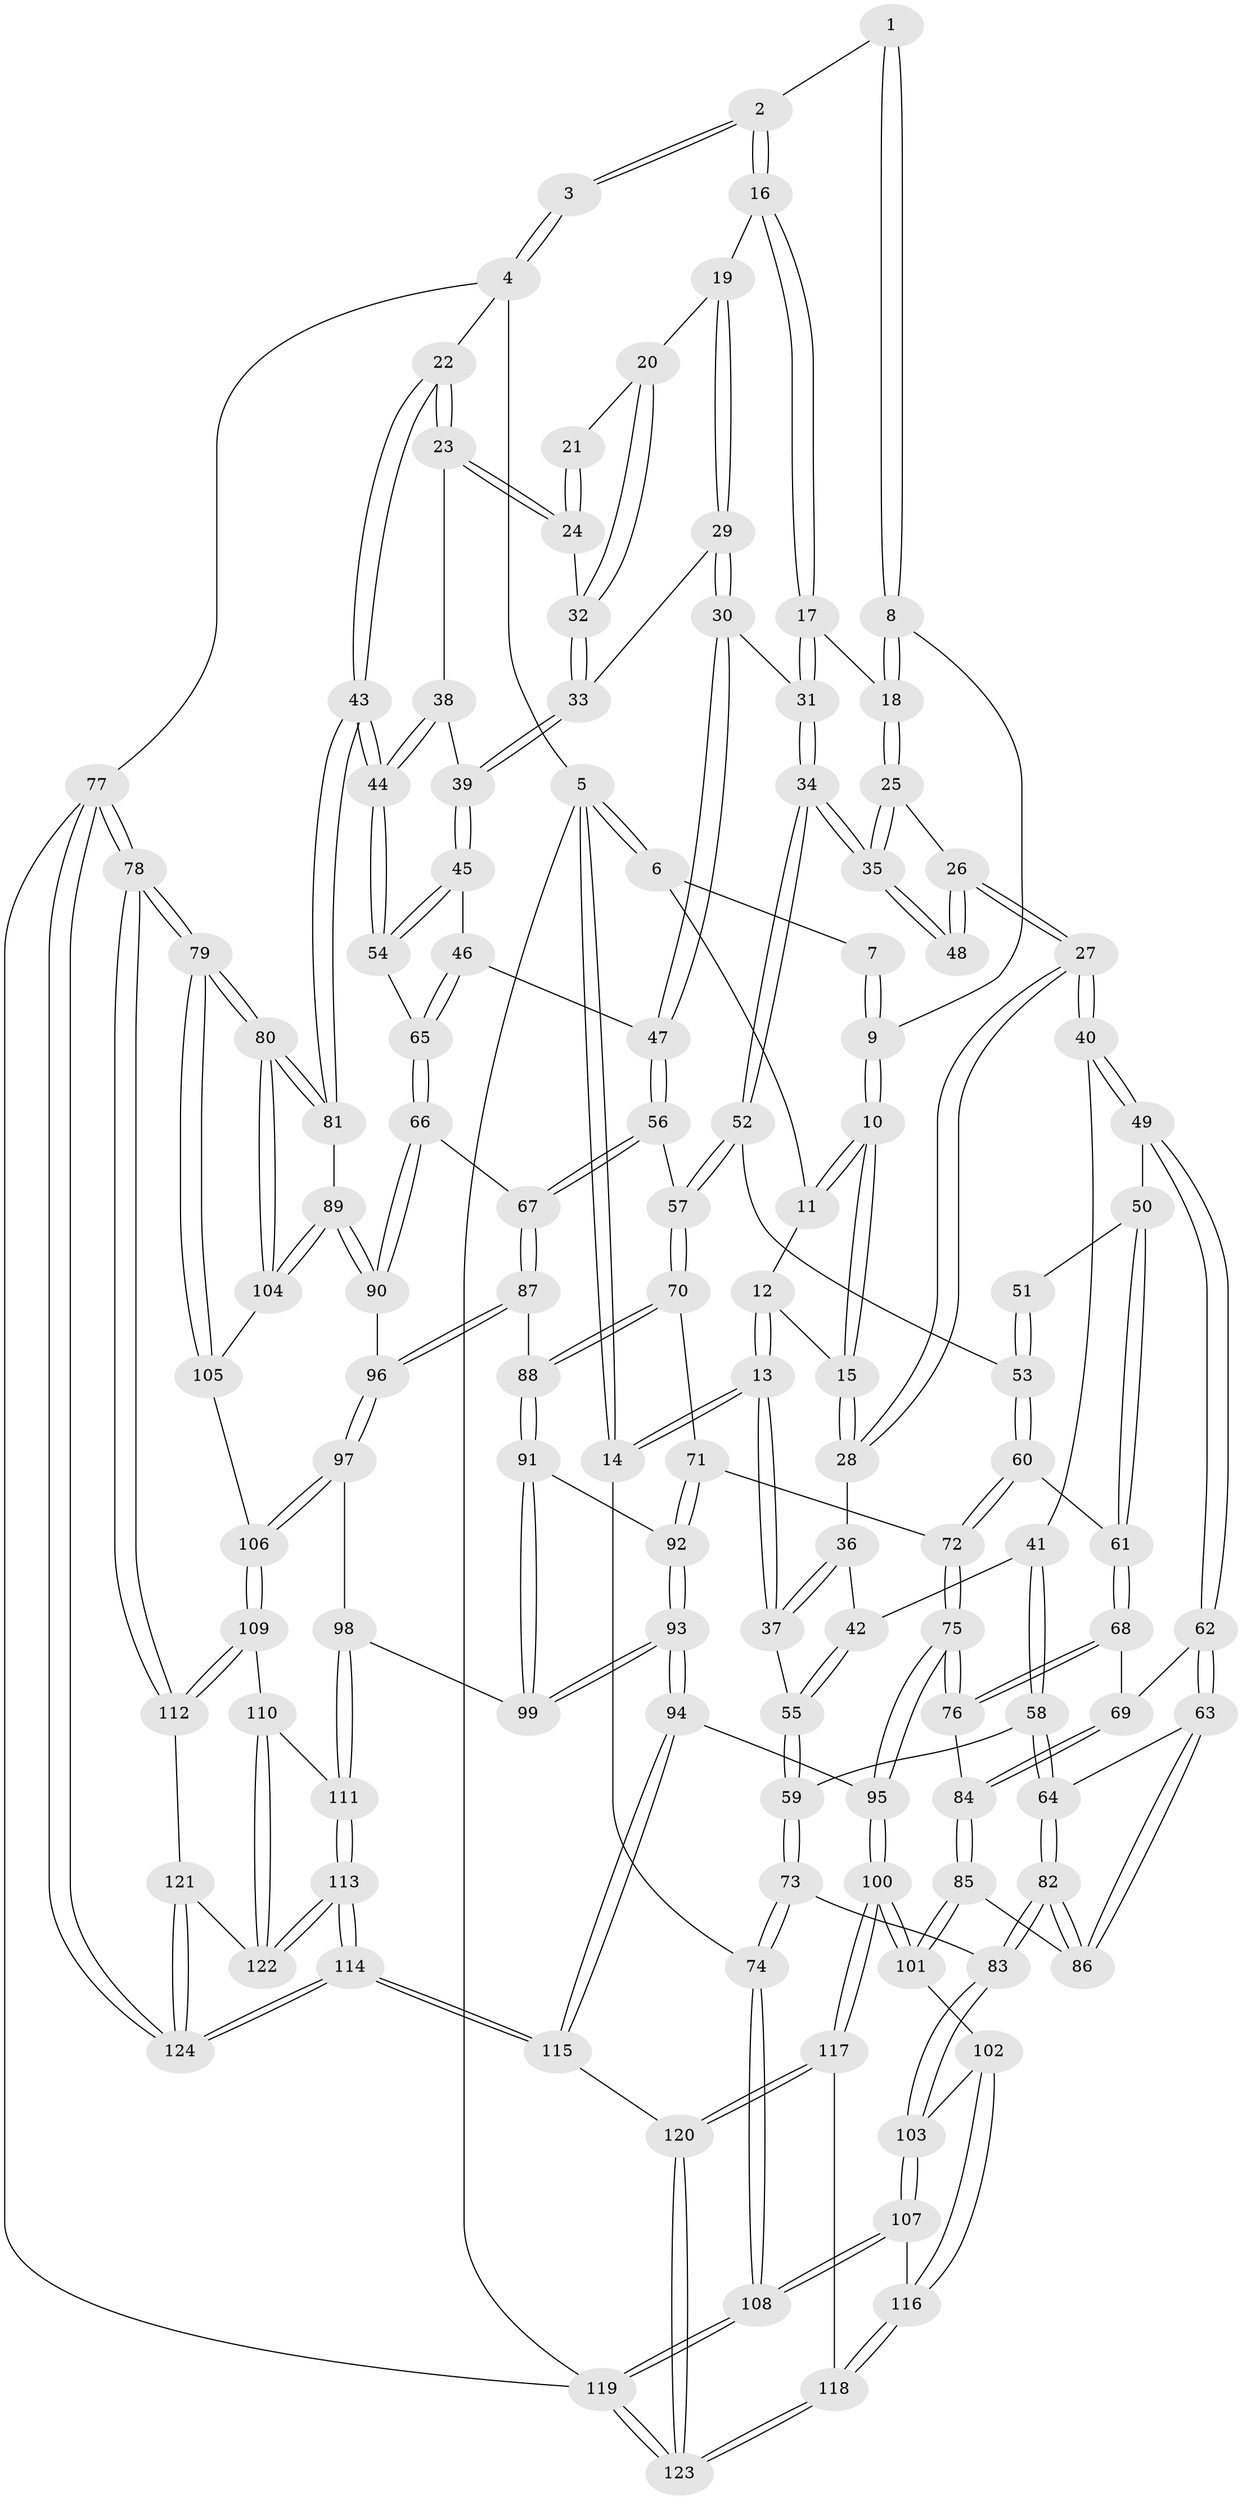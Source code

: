 // Generated by graph-tools (version 1.1) at 2025/01/03/09/25 05:01:09]
// undirected, 124 vertices, 307 edges
graph export_dot {
graph [start="1"]
  node [color=gray90,style=filled];
  1 [pos="+0.5076332524275272+0"];
  2 [pos="+0.7961785513817279+0"];
  3 [pos="+0.9460047552279327+0"];
  4 [pos="+1+0"];
  5 [pos="+0+0"];
  6 [pos="+0+0"];
  7 [pos="+0.34110596770105783+0"];
  8 [pos="+0.43686355108216207+0.12570558125497835"];
  9 [pos="+0.2743241022266051+0.10662351372930359"];
  10 [pos="+0.24194432983292957+0.130866236084626"];
  11 [pos="+0+0"];
  12 [pos="+0.10182522569693059+0.10570444806909532"];
  13 [pos="+0+0.286825171441684"];
  14 [pos="+0+0.2830230010515821"];
  15 [pos="+0.21211451373496026+0.17440433594701207"];
  16 [pos="+0.6903967980305333+0.07559819792107707"];
  17 [pos="+0.5786433956435834+0.19304167023300425"];
  18 [pos="+0.4435579660150079+0.14092752599621625"];
  19 [pos="+0.7354274820447221+0.22140531378539632"];
  20 [pos="+0.7932343092060108+0.23731342262668403"];
  21 [pos="+0.914903799543668+0"];
  22 [pos="+1+0"];
  23 [pos="+0.91530878991373+0.281937126477829"];
  24 [pos="+0.8512384284928467+0.24667247099624418"];
  25 [pos="+0.39858093739773226+0.24776758438036597"];
  26 [pos="+0.3029574638372303+0.3035088142356442"];
  27 [pos="+0.2880972618659498+0.30792215520190375"];
  28 [pos="+0.21155349656280678+0.20806708524493986"];
  29 [pos="+0.6812790472378975+0.3144539130063476"];
  30 [pos="+0.6368280145827742+0.32637444447371927"];
  31 [pos="+0.5917419852973359+0.3260830457125208"];
  32 [pos="+0.809077459019791+0.2544400268414317"];
  33 [pos="+0.7873970070623828+0.3451411015434108"];
  34 [pos="+0.5728444379608844+0.34561325008263477"];
  35 [pos="+0.5391149553443173+0.34140386084185964"];
  36 [pos="+0.19014176016684234+0.21816754477954695"];
  37 [pos="+0+0.2895242781446972"];
  38 [pos="+0.8995818634932494+0.3363898543439167"];
  39 [pos="+0.794807613889626+0.35372526539544064"];
  40 [pos="+0.26846385019223584+0.3929418849283276"];
  41 [pos="+0.1510867084560249+0.4047453596394617"];
  42 [pos="+0.0901820382609997+0.37265855765619627"];
  43 [pos="+1+0.5352189671068783"];
  44 [pos="+1+0.4954098387936432"];
  45 [pos="+0.7933757840067667+0.41161711859459416"];
  46 [pos="+0.7464137925580795+0.4634267414182099"];
  47 [pos="+0.7431603115727194+0.46574019327802857"];
  48 [pos="+0.4510683147574346+0.37456013516546366"];
  49 [pos="+0.27963879199085173+0.4198836754478394"];
  50 [pos="+0.3865624037938204+0.4392646332597365"];
  51 [pos="+0.4425065371900091+0.3878428275763197"];
  52 [pos="+0.5716488264076841+0.3897314171045344"];
  53 [pos="+0.46968083272706723+0.4898982754230969"];
  54 [pos="+0.9587226893617011+0.5029274921300074"];
  55 [pos="+0+0.3582275691912949"];
  56 [pos="+0.7210523979794133+0.5023768787015342"];
  57 [pos="+0.6385202984689099+0.5294917793191001"];
  58 [pos="+0.1073079830388058+0.5203088006916992"];
  59 [pos="+0.06943339677635847+0.5147628902982708"];
  60 [pos="+0.46947500293613315+0.4901764003633593"];
  61 [pos="+0.45001226571942443+0.497652372940398"];
  62 [pos="+0.2742714238013828+0.4947554741050264"];
  63 [pos="+0.23465710718695276+0.5419818883840588"];
  64 [pos="+0.1109579805135417+0.5239181796517273"];
  65 [pos="+0.9044470919966929+0.5323617372392738"];
  66 [pos="+0.8238132630374347+0.5936278395251726"];
  67 [pos="+0.818036235321005+0.5936578265547529"];
  68 [pos="+0.44962648124369065+0.49838788350947555"];
  69 [pos="+0.3523573146733402+0.5527428832712133"];
  70 [pos="+0.6335254650041809+0.5404759724587634"];
  71 [pos="+0.6121014223830136+0.5550740466625419"];
  72 [pos="+0.5686243175544878+0.5708950148570054"];
  73 [pos="+0+0.6681861210196909"];
  74 [pos="+0+0.68072677293881"];
  75 [pos="+0.47495262018359413+0.6697953428019042"];
  76 [pos="+0.4594181029281621+0.6606962902425592"];
  77 [pos="+1+1"];
  78 [pos="+1+1"];
  79 [pos="+1+1"];
  80 [pos="+1+0.7625918443425389"];
  81 [pos="+1+0.5643611608110234"];
  82 [pos="+0.11125082009578616+0.6859047399581648"];
  83 [pos="+0.10421200257019197+0.6956616657305371"];
  84 [pos="+0.3856245028776592+0.6466794743197811"];
  85 [pos="+0.31173069652709645+0.6850877806650951"];
  86 [pos="+0.2276503283474509+0.6132310906484606"];
  87 [pos="+0.7365762995711505+0.6590301240069669"];
  88 [pos="+0.7089006670094693+0.6551058732020817"];
  89 [pos="+0.8868200026386103+0.7140134027561285"];
  90 [pos="+0.8777972077005489+0.7064428454182476"];
  91 [pos="+0.6523795049425962+0.7063961458443718"];
  92 [pos="+0.6133234365453063+0.620940512253461"];
  93 [pos="+0.5590979797950445+0.7991146593442001"];
  94 [pos="+0.5428356915241372+0.8025539119795527"];
  95 [pos="+0.5306794391910342+0.7961587716167098"];
  96 [pos="+0.7639505660407442+0.7165613083610747"];
  97 [pos="+0.7554832785770884+0.7681382007007675"];
  98 [pos="+0.6485559506077463+0.8163582337917996"];
  99 [pos="+0.5835627985968431+0.796251042098264"];
  100 [pos="+0.3414808267196523+0.8575034982022115"];
  101 [pos="+0.2739232105860873+0.8128158271986154"];
  102 [pos="+0.17836325607044617+0.8227195710128543"];
  103 [pos="+0.17504720476624291+0.8200599011646124"];
  104 [pos="+0.8845189092774486+0.7788560014717103"];
  105 [pos="+0.8629104063846097+0.8343802486161774"];
  106 [pos="+0.8600162787048746+0.8361061983647279"];
  107 [pos="+0+0.8774521659646485"];
  108 [pos="+0+0.8769307689827655"];
  109 [pos="+0.8476476329829321+0.8576790947118225"];
  110 [pos="+0.7848259323897445+0.897574585927545"];
  111 [pos="+0.7224916500635666+0.8996357865099057"];
  112 [pos="+0.8734043722497847+0.9294917269266916"];
  113 [pos="+0.6008132345706686+1"];
  114 [pos="+0.6007616578392361+1"];
  115 [pos="+0.5517258909923825+1"];
  116 [pos="+0.14589095343335443+0.9577160742417924"];
  117 [pos="+0.3450771204273976+0.9231962617216701"];
  118 [pos="+0.15106857683241862+1"];
  119 [pos="+0+1"];
  120 [pos="+0.4464668733475985+1"];
  121 [pos="+0.8299616712159467+1"];
  122 [pos="+0.7929138756093508+0.9375351007702545"];
  123 [pos="+0.10481083149612268+1"];
  124 [pos="+0.8421888002475343+1"];
  1 -- 2;
  1 -- 8;
  1 -- 8;
  2 -- 3;
  2 -- 3;
  2 -- 16;
  2 -- 16;
  3 -- 4;
  3 -- 4;
  4 -- 5;
  4 -- 22;
  4 -- 77;
  5 -- 6;
  5 -- 6;
  5 -- 14;
  5 -- 14;
  5 -- 119;
  6 -- 7;
  6 -- 11;
  7 -- 9;
  7 -- 9;
  8 -- 9;
  8 -- 18;
  8 -- 18;
  9 -- 10;
  9 -- 10;
  10 -- 11;
  10 -- 11;
  10 -- 15;
  10 -- 15;
  11 -- 12;
  12 -- 13;
  12 -- 13;
  12 -- 15;
  13 -- 14;
  13 -- 14;
  13 -- 37;
  13 -- 37;
  14 -- 74;
  15 -- 28;
  15 -- 28;
  16 -- 17;
  16 -- 17;
  16 -- 19;
  17 -- 18;
  17 -- 31;
  17 -- 31;
  18 -- 25;
  18 -- 25;
  19 -- 20;
  19 -- 29;
  19 -- 29;
  20 -- 21;
  20 -- 32;
  20 -- 32;
  21 -- 24;
  21 -- 24;
  22 -- 23;
  22 -- 23;
  22 -- 43;
  22 -- 43;
  23 -- 24;
  23 -- 24;
  23 -- 38;
  24 -- 32;
  25 -- 26;
  25 -- 35;
  25 -- 35;
  26 -- 27;
  26 -- 27;
  26 -- 48;
  26 -- 48;
  27 -- 28;
  27 -- 28;
  27 -- 40;
  27 -- 40;
  28 -- 36;
  29 -- 30;
  29 -- 30;
  29 -- 33;
  30 -- 31;
  30 -- 47;
  30 -- 47;
  31 -- 34;
  31 -- 34;
  32 -- 33;
  32 -- 33;
  33 -- 39;
  33 -- 39;
  34 -- 35;
  34 -- 35;
  34 -- 52;
  34 -- 52;
  35 -- 48;
  35 -- 48;
  36 -- 37;
  36 -- 37;
  36 -- 42;
  37 -- 55;
  38 -- 39;
  38 -- 44;
  38 -- 44;
  39 -- 45;
  39 -- 45;
  40 -- 41;
  40 -- 49;
  40 -- 49;
  41 -- 42;
  41 -- 58;
  41 -- 58;
  42 -- 55;
  42 -- 55;
  43 -- 44;
  43 -- 44;
  43 -- 81;
  43 -- 81;
  44 -- 54;
  44 -- 54;
  45 -- 46;
  45 -- 54;
  45 -- 54;
  46 -- 47;
  46 -- 65;
  46 -- 65;
  47 -- 56;
  47 -- 56;
  49 -- 50;
  49 -- 62;
  49 -- 62;
  50 -- 51;
  50 -- 61;
  50 -- 61;
  51 -- 53;
  51 -- 53;
  52 -- 53;
  52 -- 57;
  52 -- 57;
  53 -- 60;
  53 -- 60;
  54 -- 65;
  55 -- 59;
  55 -- 59;
  56 -- 57;
  56 -- 67;
  56 -- 67;
  57 -- 70;
  57 -- 70;
  58 -- 59;
  58 -- 64;
  58 -- 64;
  59 -- 73;
  59 -- 73;
  60 -- 61;
  60 -- 72;
  60 -- 72;
  61 -- 68;
  61 -- 68;
  62 -- 63;
  62 -- 63;
  62 -- 69;
  63 -- 64;
  63 -- 86;
  63 -- 86;
  64 -- 82;
  64 -- 82;
  65 -- 66;
  65 -- 66;
  66 -- 67;
  66 -- 90;
  66 -- 90;
  67 -- 87;
  67 -- 87;
  68 -- 69;
  68 -- 76;
  68 -- 76;
  69 -- 84;
  69 -- 84;
  70 -- 71;
  70 -- 88;
  70 -- 88;
  71 -- 72;
  71 -- 92;
  71 -- 92;
  72 -- 75;
  72 -- 75;
  73 -- 74;
  73 -- 74;
  73 -- 83;
  74 -- 108;
  74 -- 108;
  75 -- 76;
  75 -- 76;
  75 -- 95;
  75 -- 95;
  76 -- 84;
  77 -- 78;
  77 -- 78;
  77 -- 124;
  77 -- 124;
  77 -- 119;
  78 -- 79;
  78 -- 79;
  78 -- 112;
  78 -- 112;
  79 -- 80;
  79 -- 80;
  79 -- 105;
  79 -- 105;
  80 -- 81;
  80 -- 81;
  80 -- 104;
  80 -- 104;
  81 -- 89;
  82 -- 83;
  82 -- 83;
  82 -- 86;
  82 -- 86;
  83 -- 103;
  83 -- 103;
  84 -- 85;
  84 -- 85;
  85 -- 86;
  85 -- 101;
  85 -- 101;
  87 -- 88;
  87 -- 96;
  87 -- 96;
  88 -- 91;
  88 -- 91;
  89 -- 90;
  89 -- 90;
  89 -- 104;
  89 -- 104;
  90 -- 96;
  91 -- 92;
  91 -- 99;
  91 -- 99;
  92 -- 93;
  92 -- 93;
  93 -- 94;
  93 -- 94;
  93 -- 99;
  93 -- 99;
  94 -- 95;
  94 -- 115;
  94 -- 115;
  95 -- 100;
  95 -- 100;
  96 -- 97;
  96 -- 97;
  97 -- 98;
  97 -- 106;
  97 -- 106;
  98 -- 99;
  98 -- 111;
  98 -- 111;
  100 -- 101;
  100 -- 101;
  100 -- 117;
  100 -- 117;
  101 -- 102;
  102 -- 103;
  102 -- 116;
  102 -- 116;
  103 -- 107;
  103 -- 107;
  104 -- 105;
  105 -- 106;
  106 -- 109;
  106 -- 109;
  107 -- 108;
  107 -- 108;
  107 -- 116;
  108 -- 119;
  108 -- 119;
  109 -- 110;
  109 -- 112;
  109 -- 112;
  110 -- 111;
  110 -- 122;
  110 -- 122;
  111 -- 113;
  111 -- 113;
  112 -- 121;
  113 -- 114;
  113 -- 114;
  113 -- 122;
  113 -- 122;
  114 -- 115;
  114 -- 115;
  114 -- 124;
  114 -- 124;
  115 -- 120;
  116 -- 118;
  116 -- 118;
  117 -- 118;
  117 -- 120;
  117 -- 120;
  118 -- 123;
  118 -- 123;
  119 -- 123;
  119 -- 123;
  120 -- 123;
  120 -- 123;
  121 -- 122;
  121 -- 124;
  121 -- 124;
}
